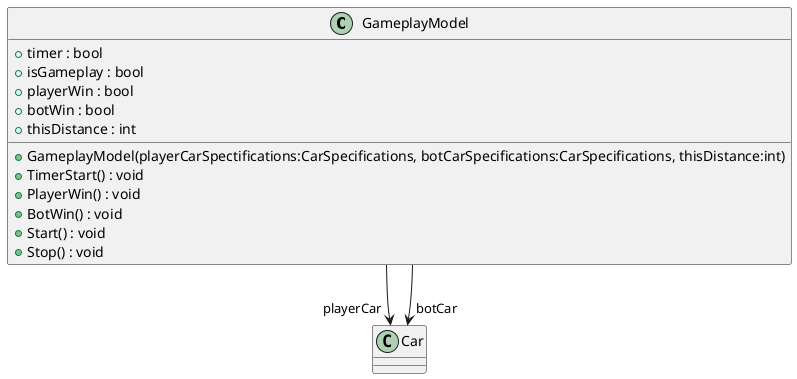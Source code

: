 @startuml
class GameplayModel {
    + timer : bool
    + isGameplay : bool
    + playerWin : bool
    + botWin : bool
    + thisDistance : int
    + GameplayModel(playerCarSpectifications:CarSpecifications, botCarSpecifications:CarSpecifications, thisDistance:int)
    + TimerStart() : void
    + PlayerWin() : void
    + BotWin() : void
    + Start() : void
    + Stop() : void
}
GameplayModel --> "playerCar" Car
GameplayModel --> "botCar" Car
@enduml
